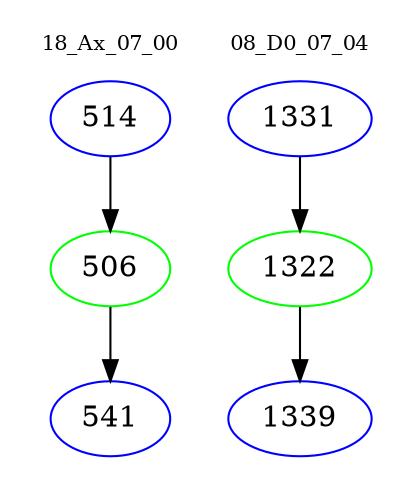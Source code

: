 digraph{
subgraph cluster_0 {
color = white
label = "18_Ax_07_00";
fontsize=10;
T0_514 [label="514", color="blue"]
T0_514 -> T0_506 [color="black"]
T0_506 [label="506", color="green"]
T0_506 -> T0_541 [color="black"]
T0_541 [label="541", color="blue"]
}
subgraph cluster_1 {
color = white
label = "08_D0_07_04";
fontsize=10;
T1_1331 [label="1331", color="blue"]
T1_1331 -> T1_1322 [color="black"]
T1_1322 [label="1322", color="green"]
T1_1322 -> T1_1339 [color="black"]
T1_1339 [label="1339", color="blue"]
}
}

